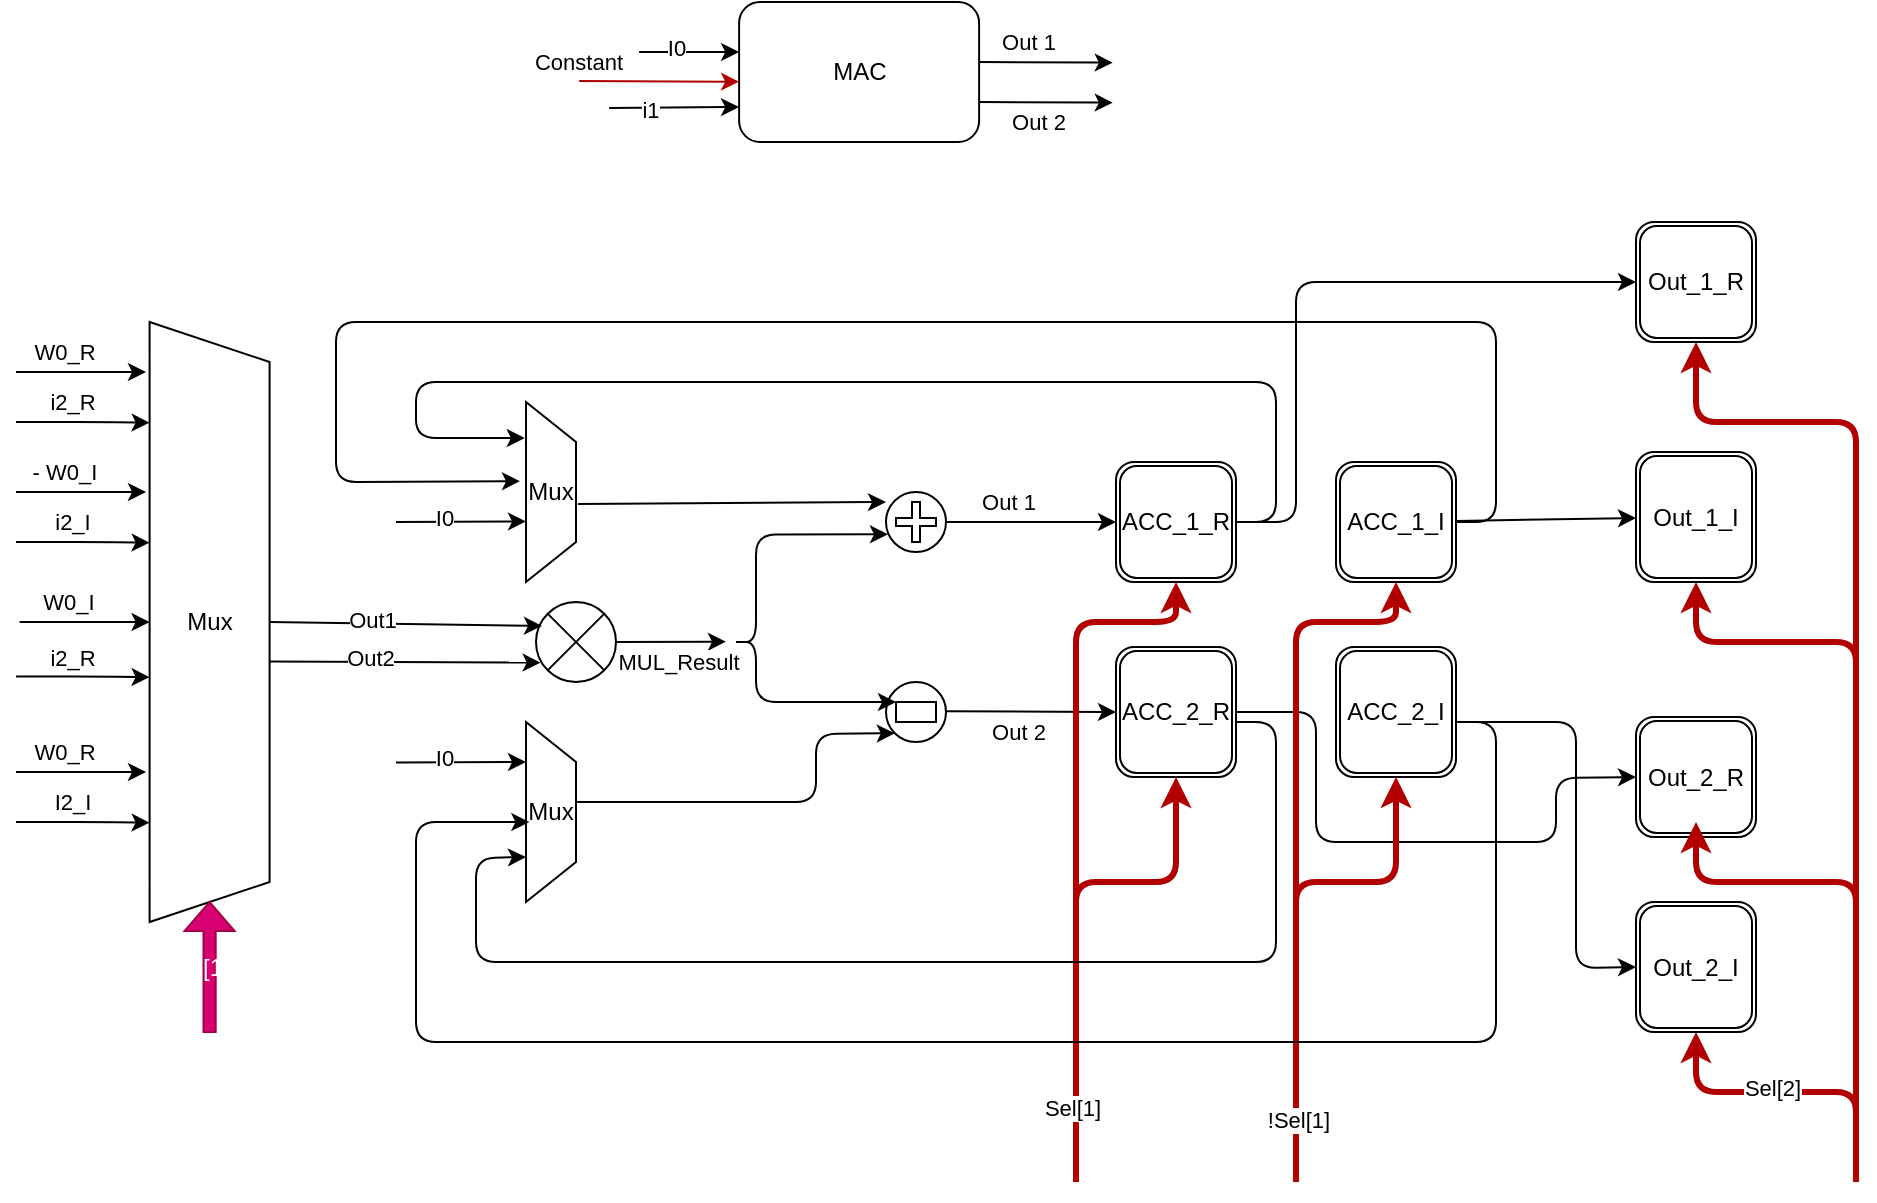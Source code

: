 <mxfile>
    <diagram id="BAAsdl_GCiOIiazgw-eD" name="Mac">
        <mxGraphModel dx="1852" dy="869" grid="1" gridSize="10" guides="1" tooltips="1" connect="1" arrows="1" fold="1" page="1" pageScale="1" pageWidth="850" pageHeight="1100" background="#ffffff" math="0" shadow="0">
            <root>
                <mxCell id="0"/>
                <mxCell id="1" parent="0"/>
                <mxCell id="2" value="MAC" style="rounded=1;whiteSpace=wrap;html=1;" parent="1" vertex="1">
                    <mxGeometry x="161.56" y="360" width="120" height="70" as="geometry"/>
                </mxCell>
                <mxCell id="3" value="" style="endArrow=classic;html=1;" parent="1" edge="1">
                    <mxGeometry width="50" height="50" relative="1" as="geometry">
                        <mxPoint x="111.56" y="385" as="sourcePoint"/>
                        <mxPoint x="161.56" y="385" as="targetPoint"/>
                    </mxGeometry>
                </mxCell>
                <mxCell id="4" value="I0" style="edgeLabel;html=1;align=center;verticalAlign=middle;resizable=0;points=[];" parent="3" vertex="1" connectable="0">
                    <mxGeometry x="-0.261" y="2" relative="1" as="geometry">
                        <mxPoint as="offset"/>
                    </mxGeometry>
                </mxCell>
                <mxCell id="5" value="" style="endArrow=classic;html=1;entryX=0;entryY=0.75;entryDx=0;entryDy=0;" parent="1" target="2" edge="1">
                    <mxGeometry width="50" height="50" relative="1" as="geometry">
                        <mxPoint x="96.56" y="413" as="sourcePoint"/>
                        <mxPoint x="146.56" y="410" as="targetPoint"/>
                    </mxGeometry>
                </mxCell>
                <mxCell id="6" value="i1" style="edgeLabel;html=1;align=center;verticalAlign=middle;resizable=0;points=[];" parent="5" vertex="1" connectable="0">
                    <mxGeometry x="-0.363" y="-1" relative="1" as="geometry">
                        <mxPoint as="offset"/>
                    </mxGeometry>
                </mxCell>
                <mxCell id="7" value="" style="endArrow=classic;html=1;entryX=0.015;entryY=0.672;entryDx=0;entryDy=0;entryPerimeter=0;" parent="1" edge="1">
                    <mxGeometry width="50" height="50" relative="1" as="geometry">
                        <mxPoint x="281.56" y="390" as="sourcePoint"/>
                        <mxPoint x="348.352" y="390.32" as="targetPoint"/>
                    </mxGeometry>
                </mxCell>
                <mxCell id="8" value="Out 1" style="edgeLabel;html=1;align=center;verticalAlign=middle;resizable=0;points=[];" parent="7" vertex="1" connectable="0">
                    <mxGeometry x="-0.265" y="3" relative="1" as="geometry">
                        <mxPoint y="-7" as="offset"/>
                    </mxGeometry>
                </mxCell>
                <mxCell id="9" value="" style="endArrow=classic;html=1;entryX=0.015;entryY=0.672;entryDx=0;entryDy=0;entryPerimeter=0;" parent="1" edge="1">
                    <mxGeometry width="50" height="50" relative="1" as="geometry">
                        <mxPoint x="281.56" y="410" as="sourcePoint"/>
                        <mxPoint x="348.352" y="410.32" as="targetPoint"/>
                    </mxGeometry>
                </mxCell>
                <mxCell id="10" value="Out 2" style="edgeLabel;html=1;align=center;verticalAlign=middle;resizable=0;points=[];" parent="9" vertex="1" connectable="0">
                    <mxGeometry x="-0.265" y="1" relative="1" as="geometry">
                        <mxPoint x="5" y="11" as="offset"/>
                    </mxGeometry>
                </mxCell>
                <mxCell id="11" value="" style="endArrow=classic;html=1;entryX=0.015;entryY=0.672;entryDx=0;entryDy=0;entryPerimeter=0;fillColor=#e51400;strokeColor=#B20000;" parent="1" edge="1">
                    <mxGeometry width="50" height="50" relative="1" as="geometry">
                        <mxPoint x="81.56" y="399.52" as="sourcePoint"/>
                        <mxPoint x="161.56" y="399.84" as="targetPoint"/>
                    </mxGeometry>
                </mxCell>
                <mxCell id="12" value="Constant" style="edgeLabel;html=1;align=center;verticalAlign=middle;resizable=0;points=[];" parent="11" vertex="1" connectable="0">
                    <mxGeometry x="-0.363" y="-1" relative="1" as="geometry">
                        <mxPoint x="-26" y="-11" as="offset"/>
                    </mxGeometry>
                </mxCell>
                <mxCell id="13" value="" style="shape=sumEllipse;perimeter=ellipsePerimeter;whiteSpace=wrap;html=1;backgroundOutline=1;" parent="1" vertex="1">
                    <mxGeometry x="60" y="660" width="40" height="40" as="geometry"/>
                </mxCell>
                <mxCell id="14" value="Mux" style="shape=trapezoid;perimeter=trapezoidPerimeter;whiteSpace=wrap;html=1;fixedSize=1;direction=south;" parent="1" vertex="1">
                    <mxGeometry x="-133.2" y="520" width="60" height="300" as="geometry"/>
                </mxCell>
                <mxCell id="15" value="" style="endArrow=classic;html=1;entryX=0;entryY=0.25;entryDx=0;entryDy=0;" parent="1" edge="1">
                    <mxGeometry width="50" height="50" relative="1" as="geometry">
                        <mxPoint x="-200.0" y="545.0" as="sourcePoint"/>
                        <mxPoint x="-135.0" y="545.0" as="targetPoint"/>
                    </mxGeometry>
                </mxCell>
                <mxCell id="16" value="W0_R" style="edgeLabel;html=1;align=center;verticalAlign=middle;resizable=0;points=[];" parent="15" vertex="1" connectable="0">
                    <mxGeometry x="-0.261" y="2" relative="1" as="geometry">
                        <mxPoint y="-8" as="offset"/>
                    </mxGeometry>
                </mxCell>
                <mxCell id="17" value="" style="endArrow=classic;html=1;entryX=0.015;entryY=0.672;entryDx=0;entryDy=0;entryPerimeter=0;" parent="1" edge="1">
                    <mxGeometry width="50" height="50" relative="1" as="geometry">
                        <mxPoint x="-200.0" y="570.0" as="sourcePoint"/>
                        <mxPoint x="-133.2" y="570.32" as="targetPoint"/>
                        <Array as="points">
                            <mxPoint x="-160" y="570"/>
                        </Array>
                    </mxGeometry>
                </mxCell>
                <mxCell id="18" value="i2_R" style="edgeLabel;html=1;align=center;verticalAlign=middle;resizable=0;points=[];" parent="17" vertex="1" connectable="0">
                    <mxGeometry x="-0.363" y="-1" relative="1" as="geometry">
                        <mxPoint x="6" y="-11" as="offset"/>
                    </mxGeometry>
                </mxCell>
                <mxCell id="19" value="" style="endArrow=classic;html=1;entryX=0;entryY=0.25;entryDx=0;entryDy=0;" parent="1" edge="1">
                    <mxGeometry width="50" height="50" relative="1" as="geometry">
                        <mxPoint x="-199.992" y="605.0" as="sourcePoint"/>
                        <mxPoint x="-134.992" y="605.0" as="targetPoint"/>
                    </mxGeometry>
                </mxCell>
                <mxCell id="20" value="- W0_I" style="edgeLabel;html=1;align=center;verticalAlign=middle;resizable=0;points=[];" parent="19" vertex="1" connectable="0">
                    <mxGeometry x="-0.261" y="2" relative="1" as="geometry">
                        <mxPoint y="-8" as="offset"/>
                    </mxGeometry>
                </mxCell>
                <mxCell id="21" value="" style="endArrow=classic;html=1;entryX=0.015;entryY=0.672;entryDx=0;entryDy=0;entryPerimeter=0;" parent="1" edge="1">
                    <mxGeometry width="50" height="50" relative="1" as="geometry">
                        <mxPoint x="-199.992" y="630" as="sourcePoint"/>
                        <mxPoint x="-133.2" y="630.32" as="targetPoint"/>
                        <Array as="points">
                            <mxPoint x="-160" y="630"/>
                        </Array>
                    </mxGeometry>
                </mxCell>
                <mxCell id="22" value="i2_I" style="edgeLabel;html=1;align=center;verticalAlign=middle;resizable=0;points=[];" parent="21" vertex="1" connectable="0">
                    <mxGeometry x="-0.363" y="-1" relative="1" as="geometry">
                        <mxPoint x="6" y="-11" as="offset"/>
                    </mxGeometry>
                </mxCell>
                <mxCell id="23" value="" style="endArrow=classic;html=1;entryX=0.015;entryY=0.672;entryDx=0;entryDy=0;entryPerimeter=0;" parent="1" edge="1">
                    <mxGeometry width="50" height="50" relative="1" as="geometry">
                        <mxPoint x="-199.992" y="697.29" as="sourcePoint"/>
                        <mxPoint x="-133.2" y="697.61" as="targetPoint"/>
                        <Array as="points">
                            <mxPoint x="-160" y="697.29"/>
                        </Array>
                    </mxGeometry>
                </mxCell>
                <mxCell id="24" value="i2_R" style="edgeLabel;html=1;align=center;verticalAlign=middle;resizable=0;points=[];" parent="23" vertex="1" connectable="0">
                    <mxGeometry x="-0.363" y="-1" relative="1" as="geometry">
                        <mxPoint x="6" y="-11" as="offset"/>
                    </mxGeometry>
                </mxCell>
                <mxCell id="25" value="" style="endArrow=classic;html=1;entryX=0;entryY=0.25;entryDx=0;entryDy=0;" parent="1" edge="1">
                    <mxGeometry width="50" height="50" relative="1" as="geometry">
                        <mxPoint x="-199.992" y="745" as="sourcePoint"/>
                        <mxPoint x="-134.992" y="745" as="targetPoint"/>
                    </mxGeometry>
                </mxCell>
                <mxCell id="26" value="W0_R" style="edgeLabel;html=1;align=center;verticalAlign=middle;resizable=0;points=[];" parent="25" vertex="1" connectable="0">
                    <mxGeometry x="-0.261" y="2" relative="1" as="geometry">
                        <mxPoint y="-8" as="offset"/>
                    </mxGeometry>
                </mxCell>
                <mxCell id="27" value="" style="endArrow=classic;html=1;entryX=0.015;entryY=0.672;entryDx=0;entryDy=0;entryPerimeter=0;" parent="1" edge="1">
                    <mxGeometry width="50" height="50" relative="1" as="geometry">
                        <mxPoint x="-199.992" y="770.0" as="sourcePoint"/>
                        <mxPoint x="-133.2" y="770.32" as="targetPoint"/>
                        <Array as="points">
                            <mxPoint x="-160" y="770"/>
                        </Array>
                    </mxGeometry>
                </mxCell>
                <mxCell id="28" value="I2_I" style="edgeLabel;html=1;align=center;verticalAlign=middle;resizable=0;points=[];" parent="27" vertex="1" connectable="0">
                    <mxGeometry x="-0.363" y="-1" relative="1" as="geometry">
                        <mxPoint x="6" y="-11" as="offset"/>
                    </mxGeometry>
                </mxCell>
                <mxCell id="29" value="Sel[1:0]" style="shape=singleArrow;direction=north;whiteSpace=wrap;html=1;fillColor=#d80073;fontColor=#ffffff;strokeColor=#A50040;arrowWidth=0.243;arrowSize=0.223;" parent="1" vertex="1">
                    <mxGeometry x="-115.7" y="810" width="25" height="65" as="geometry"/>
                </mxCell>
                <mxCell id="30" value="" style="endArrow=classic;html=1;entryX=0;entryY=0.25;entryDx=0;entryDy=0;" parent="1" edge="1">
                    <mxGeometry width="50" height="50" relative="1" as="geometry">
                        <mxPoint x="-198.202" y="670.0" as="sourcePoint"/>
                        <mxPoint x="-133.202" y="670.0" as="targetPoint"/>
                    </mxGeometry>
                </mxCell>
                <mxCell id="31" value="W0_I" style="edgeLabel;html=1;align=center;verticalAlign=middle;resizable=0;points=[];" parent="30" vertex="1" connectable="0">
                    <mxGeometry x="-0.261" y="2" relative="1" as="geometry">
                        <mxPoint y="-8" as="offset"/>
                    </mxGeometry>
                </mxCell>
                <mxCell id="32" value="" style="endArrow=classic;html=1;entryX=0.075;entryY=0.3;entryDx=0;entryDy=0;entryPerimeter=0;" parent="1" target="13" edge="1">
                    <mxGeometry width="50" height="50" relative="1" as="geometry">
                        <mxPoint x="-73.2" y="670" as="sourcePoint"/>
                        <mxPoint x="-23.2" y="670" as="targetPoint"/>
                    </mxGeometry>
                </mxCell>
                <mxCell id="33" value="Out1" style="edgeLabel;html=1;align=center;verticalAlign=middle;resizable=0;points=[];" parent="32" vertex="1" connectable="0">
                    <mxGeometry x="-0.261" y="2" relative="1" as="geometry">
                        <mxPoint as="offset"/>
                    </mxGeometry>
                </mxCell>
                <mxCell id="34" value="" style="endArrow=classic;html=1;entryX=0.058;entryY=0.758;entryDx=0;entryDy=0;entryPerimeter=0;" parent="1" target="13" edge="1">
                    <mxGeometry width="50" height="50" relative="1" as="geometry">
                        <mxPoint x="-73.2" y="689.71" as="sourcePoint"/>
                        <mxPoint x="-23.2" y="689.71" as="targetPoint"/>
                    </mxGeometry>
                </mxCell>
                <mxCell id="35" value="Out2" style="edgeLabel;html=1;align=center;verticalAlign=middle;resizable=0;points=[];" parent="34" vertex="1" connectable="0">
                    <mxGeometry x="-0.261" y="2" relative="1" as="geometry">
                        <mxPoint as="offset"/>
                    </mxGeometry>
                </mxCell>
                <mxCell id="36" value="" style="endArrow=classic;html=1;exitX=1;exitY=0.5;exitDx=0;exitDy=0;" parent="1" source="13" edge="1">
                    <mxGeometry width="50" height="50" relative="1" as="geometry">
                        <mxPoint x="105.0" y="679.83" as="sourcePoint"/>
                        <mxPoint x="155.0" y="679.83" as="targetPoint"/>
                    </mxGeometry>
                </mxCell>
                <mxCell id="37" value="MUL_Result" style="edgeLabel;html=1;align=center;verticalAlign=middle;resizable=0;points=[];" parent="36" vertex="1" connectable="0">
                    <mxGeometry x="-0.261" y="2" relative="1" as="geometry">
                        <mxPoint x="10" y="12" as="offset"/>
                    </mxGeometry>
                </mxCell>
                <mxCell id="38" value="" style="shape=cross;whiteSpace=wrap;html=1;" parent="1" vertex="1">
                    <mxGeometry x="240" y="610" width="20" height="20" as="geometry"/>
                </mxCell>
                <mxCell id="39" value="" style="ellipse;whiteSpace=wrap;html=1;aspect=fixed;fillColor=none;" parent="1" vertex="1">
                    <mxGeometry x="235" y="605" width="30" height="30" as="geometry"/>
                </mxCell>
                <mxCell id="40" value="" style="ellipse;whiteSpace=wrap;html=1;aspect=fixed;fillColor=none;" parent="1" vertex="1">
                    <mxGeometry x="235" y="700" width="30" height="30" as="geometry"/>
                </mxCell>
                <mxCell id="41" value="" style="endArrow=classic;html=1;entryX=0;entryY=0.25;entryDx=0;entryDy=0;exitX=0.567;exitY=-0.04;exitDx=0;exitDy=0;exitPerimeter=0;" parent="1" source="57" edge="1">
                    <mxGeometry width="50" height="50" relative="1" as="geometry">
                        <mxPoint x="170" y="610" as="sourcePoint"/>
                        <mxPoint x="235" y="610" as="targetPoint"/>
                    </mxGeometry>
                </mxCell>
                <mxCell id="42" value="" style="edgeStyle=segmentEdgeStyle;endArrow=classic;html=1;entryX=0.032;entryY=0.706;entryDx=0;entryDy=0;entryPerimeter=0;" parent="1" target="39" edge="1">
                    <mxGeometry width="50" height="50" relative="1" as="geometry">
                        <mxPoint x="160" y="680" as="sourcePoint"/>
                        <mxPoint x="229" y="641" as="targetPoint"/>
                        <Array as="points">
                            <mxPoint x="170" y="680"/>
                            <mxPoint x="170" y="626"/>
                        </Array>
                    </mxGeometry>
                </mxCell>
                <mxCell id="43" value="" style="edgeStyle=segmentEdgeStyle;endArrow=classic;html=1;entryX=0;entryY=0;entryDx=0;entryDy=0;" parent="1" target="44" edge="1">
                    <mxGeometry width="50" height="50" relative="1" as="geometry">
                        <mxPoint x="160" y="680" as="sourcePoint"/>
                        <mxPoint x="230" y="710" as="targetPoint"/>
                        <Array as="points">
                            <mxPoint x="170" y="680"/>
                            <mxPoint x="170" y="710"/>
                        </Array>
                    </mxGeometry>
                </mxCell>
                <mxCell id="44" value="" style="rounded=0;whiteSpace=wrap;html=1;" parent="1" vertex="1">
                    <mxGeometry x="240" y="710" width="20" height="10" as="geometry"/>
                </mxCell>
                <mxCell id="45" value="" style="endArrow=classic;html=1;entryX=0;entryY=0.5;entryDx=0;entryDy=0;exitX=1;exitY=0.5;exitDx=0;exitDy=0;" parent="1" source="39" target="54" edge="1">
                    <mxGeometry width="50" height="50" relative="1" as="geometry">
                        <mxPoint x="260" y="644.66" as="sourcePoint"/>
                        <mxPoint x="326.792" y="644.98" as="targetPoint"/>
                    </mxGeometry>
                </mxCell>
                <mxCell id="46" value="Out 1" style="edgeLabel;html=1;align=center;verticalAlign=middle;resizable=0;points=[];" parent="45" vertex="1" connectable="0">
                    <mxGeometry x="-0.265" y="3" relative="1" as="geometry">
                        <mxPoint y="-7" as="offset"/>
                    </mxGeometry>
                </mxCell>
                <mxCell id="47" value="" style="endArrow=classic;html=1;entryX=0;entryY=0.5;entryDx=0;entryDy=0;" parent="1" target="50" edge="1">
                    <mxGeometry width="50" height="50" relative="1" as="geometry">
                        <mxPoint x="265" y="714.66" as="sourcePoint"/>
                        <mxPoint x="331.792" y="714.98" as="targetPoint"/>
                    </mxGeometry>
                </mxCell>
                <mxCell id="48" value="Out 2" style="edgeLabel;html=1;align=center;verticalAlign=middle;resizable=0;points=[];" parent="47" vertex="1" connectable="0">
                    <mxGeometry x="-0.265" y="1" relative="1" as="geometry">
                        <mxPoint x="5" y="11" as="offset"/>
                    </mxGeometry>
                </mxCell>
                <mxCell id="49" style="edgeStyle=none;html=1;entryX=0;entryY=0.5;entryDx=0;entryDy=0;exitX=1;exitY=0.5;exitDx=0;exitDy=0;" parent="1" source="50" target="75" edge="1">
                    <mxGeometry relative="1" as="geometry">
                        <Array as="points">
                            <mxPoint x="450" y="715"/>
                            <mxPoint x="450" y="780"/>
                            <mxPoint x="570" y="780"/>
                            <mxPoint x="570" y="748"/>
                        </Array>
                    </mxGeometry>
                </mxCell>
                <mxCell id="50" value="ACC_2_R" style="shape=ext;double=1;rounded=1;whiteSpace=wrap;html=1;" parent="1" vertex="1">
                    <mxGeometry x="350" y="682.5" width="60" height="65" as="geometry"/>
                </mxCell>
                <mxCell id="51" value="" style="edgeStyle=elbowEdgeStyle;elbow=vertical;endArrow=classic;html=1;fillColor=#e51400;strokeColor=#B20000;strokeWidth=3;entryX=0.5;entryY=1;entryDx=0;entryDy=0;" parent="1" target="50" edge="1">
                    <mxGeometry width="50" height="50" relative="1" as="geometry">
                        <mxPoint x="330" y="840" as="sourcePoint"/>
                        <mxPoint x="380" y="760" as="targetPoint"/>
                        <Array as="points">
                            <mxPoint x="380" y="800"/>
                        </Array>
                    </mxGeometry>
                </mxCell>
                <mxCell id="52" style="edgeStyle=none;html=1;strokeWidth=1;entryX=0.2;entryY=1.024;entryDx=0;entryDy=0;entryPerimeter=0;" parent="1" source="54" target="57" edge="1">
                    <mxGeometry relative="1" as="geometry">
                        <mxPoint x="10" y="600" as="targetPoint"/>
                        <Array as="points">
                            <mxPoint x="430" y="620"/>
                            <mxPoint x="430" y="550"/>
                            <mxPoint y="550"/>
                            <mxPoint y="578"/>
                        </Array>
                    </mxGeometry>
                </mxCell>
                <mxCell id="53" style="edgeStyle=none;html=1;entryX=0;entryY=0.5;entryDx=0;entryDy=0;exitX=1;exitY=0.5;exitDx=0;exitDy=0;" parent="1" source="54" target="77" edge="1">
                    <mxGeometry relative="1" as="geometry">
                        <Array as="points">
                            <mxPoint x="440" y="620"/>
                            <mxPoint x="440" y="500"/>
                        </Array>
                    </mxGeometry>
                </mxCell>
                <mxCell id="54" value="ACC_1_R" style="shape=ext;double=1;rounded=1;whiteSpace=wrap;html=1;" parent="1" vertex="1">
                    <mxGeometry x="350" y="590" width="60" height="60" as="geometry"/>
                </mxCell>
                <mxCell id="55" value="" style="edgeStyle=elbowEdgeStyle;elbow=vertical;endArrow=classic;html=1;fillColor=#e51400;strokeColor=#B20000;strokeWidth=3;entryX=0.5;entryY=1;entryDx=0;entryDy=0;" parent="1" target="54" edge="1">
                    <mxGeometry width="50" height="50" relative="1" as="geometry">
                        <mxPoint x="330" y="950" as="sourcePoint"/>
                        <mxPoint x="380" y="660" as="targetPoint"/>
                        <Array as="points">
                            <mxPoint x="350" y="670"/>
                            <mxPoint x="350" y="680"/>
                        </Array>
                    </mxGeometry>
                </mxCell>
                <mxCell id="56" value="Sel[1]" style="edgeLabel;html=1;align=center;verticalAlign=middle;resizable=0;points=[];" parent="55" vertex="1" connectable="0">
                    <mxGeometry x="-0.787" y="2" relative="1" as="geometry">
                        <mxPoint as="offset"/>
                    </mxGeometry>
                </mxCell>
                <mxCell id="57" value="Mux" style="shape=trapezoid;perimeter=trapezoidPerimeter;whiteSpace=wrap;html=1;fixedSize=1;direction=south;" parent="1" vertex="1">
                    <mxGeometry x="55" y="560" width="25" height="90" as="geometry"/>
                </mxCell>
                <mxCell id="58" value="" style="endArrow=classic;html=1;" parent="1" edge="1">
                    <mxGeometry width="50" height="50" relative="1" as="geometry">
                        <mxPoint x="-10" y="620" as="sourcePoint"/>
                        <mxPoint x="55.0" y="619.71" as="targetPoint"/>
                    </mxGeometry>
                </mxCell>
                <mxCell id="59" value="I0" style="edgeLabel;html=1;align=center;verticalAlign=middle;resizable=0;points=[];" parent="58" vertex="1" connectable="0">
                    <mxGeometry x="-0.261" y="2" relative="1" as="geometry">
                        <mxPoint as="offset"/>
                    </mxGeometry>
                </mxCell>
                <mxCell id="60" style="edgeStyle=none;html=1;entryX=0;entryY=0.5;entryDx=0;entryDy=0;" parent="1" target="74" edge="1">
                    <mxGeometry relative="1" as="geometry">
                        <mxPoint x="520" y="720" as="sourcePoint"/>
                        <Array as="points">
                            <mxPoint x="580" y="720"/>
                            <mxPoint x="580" y="843"/>
                        </Array>
                    </mxGeometry>
                </mxCell>
                <mxCell id="61" value="ACC_2_I" style="shape=ext;double=1;rounded=1;whiteSpace=wrap;html=1;" parent="1" vertex="1">
                    <mxGeometry x="460" y="682.5" width="60" height="65" as="geometry"/>
                </mxCell>
                <mxCell id="62" value="" style="edgeStyle=elbowEdgeStyle;elbow=vertical;endArrow=classic;html=1;fillColor=#e51400;strokeColor=#B20000;strokeWidth=3;entryX=0.5;entryY=1;entryDx=0;entryDy=0;" parent="1" target="61" edge="1">
                    <mxGeometry width="50" height="50" relative="1" as="geometry">
                        <mxPoint x="440" y="840" as="sourcePoint"/>
                        <mxPoint x="490" y="760" as="targetPoint"/>
                        <Array as="points">
                            <mxPoint x="490" y="800"/>
                        </Array>
                    </mxGeometry>
                </mxCell>
                <mxCell id="63" style="edgeStyle=none;html=1;" parent="1" source="64" target="76" edge="1">
                    <mxGeometry relative="1" as="geometry"/>
                </mxCell>
                <mxCell id="64" value="ACC_1_I" style="shape=ext;double=1;rounded=1;whiteSpace=wrap;html=1;" parent="1" vertex="1">
                    <mxGeometry x="460" y="590" width="60" height="60" as="geometry"/>
                </mxCell>
                <mxCell id="65" value="" style="edgeStyle=elbowEdgeStyle;elbow=vertical;endArrow=classic;html=1;fillColor=#e51400;strokeColor=#B20000;strokeWidth=3;entryX=0.5;entryY=1;entryDx=0;entryDy=0;" parent="1" target="64" edge="1">
                    <mxGeometry width="50" height="50" relative="1" as="geometry">
                        <mxPoint x="440" y="950" as="sourcePoint"/>
                        <mxPoint x="490" y="660" as="targetPoint"/>
                        <Array as="points">
                            <mxPoint x="460" y="670"/>
                            <mxPoint x="460" y="680"/>
                        </Array>
                    </mxGeometry>
                </mxCell>
                <mxCell id="66" value="!Sel[1]" style="edgeLabel;html=1;align=center;verticalAlign=middle;resizable=0;points=[];" parent="65" vertex="1" connectable="0">
                    <mxGeometry x="-0.824" y="-1" relative="1" as="geometry">
                        <mxPoint as="offset"/>
                    </mxGeometry>
                </mxCell>
                <mxCell id="67" style="edgeStyle=none;html=1;entryX=0;entryY=1;entryDx=0;entryDy=0;strokeWidth=1;exitX=0.444;exitY=0;exitDx=0;exitDy=0;exitPerimeter=0;" parent="1" source="68" target="40" edge="1">
                    <mxGeometry relative="1" as="geometry">
                        <Array as="points">
                            <mxPoint x="200" y="760"/>
                            <mxPoint x="200" y="726"/>
                        </Array>
                    </mxGeometry>
                </mxCell>
                <mxCell id="68" value="Mux" style="shape=trapezoid;perimeter=trapezoidPerimeter;whiteSpace=wrap;html=1;fixedSize=1;direction=south;" parent="1" vertex="1">
                    <mxGeometry x="55" y="720" width="25" height="90" as="geometry"/>
                </mxCell>
                <mxCell id="69" value="" style="endArrow=classic;html=1;" parent="1" edge="1">
                    <mxGeometry width="50" height="50" relative="1" as="geometry">
                        <mxPoint x="-10" y="740.29" as="sourcePoint"/>
                        <mxPoint x="55.0" y="740" as="targetPoint"/>
                    </mxGeometry>
                </mxCell>
                <mxCell id="70" value="I0" style="edgeLabel;html=1;align=center;verticalAlign=middle;resizable=0;points=[];" parent="69" vertex="1" connectable="0">
                    <mxGeometry x="-0.261" y="2" relative="1" as="geometry">
                        <mxPoint as="offset"/>
                    </mxGeometry>
                </mxCell>
                <mxCell id="71" style="edgeStyle=none;html=1;strokeWidth=1;entryX=0.44;entryY=1.12;entryDx=0;entryDy=0;entryPerimeter=0;" parent="1" target="57" edge="1">
                    <mxGeometry relative="1" as="geometry">
                        <mxPoint x="164.4" y="578" as="targetPoint"/>
                        <mxPoint x="520" y="620" as="sourcePoint"/>
                        <Array as="points">
                            <mxPoint x="540" y="620"/>
                            <mxPoint x="540" y="520"/>
                            <mxPoint x="-40" y="520"/>
                            <mxPoint x="-40" y="600"/>
                        </Array>
                    </mxGeometry>
                </mxCell>
                <mxCell id="72" style="edgeStyle=none;html=1;strokeWidth=1;entryX=0.75;entryY=1;entryDx=0;entryDy=0;" parent="1" target="68" edge="1">
                    <mxGeometry relative="1" as="geometry">
                        <mxPoint x="50" y="760" as="targetPoint"/>
                        <mxPoint x="410" y="720" as="sourcePoint"/>
                        <Array as="points">
                            <mxPoint x="430" y="720"/>
                            <mxPoint x="430" y="840"/>
                            <mxPoint x="30" y="840"/>
                            <mxPoint x="30" y="788"/>
                        </Array>
                    </mxGeometry>
                </mxCell>
                <mxCell id="73" style="edgeStyle=none;html=1;strokeWidth=1;entryX=0.556;entryY=0.933;entryDx=0;entryDy=0;entryPerimeter=0;" parent="1" target="68" edge="1">
                    <mxGeometry relative="1" as="geometry">
                        <mxPoint x="50" y="770" as="targetPoint"/>
                        <mxPoint x="520" y="720" as="sourcePoint"/>
                        <Array as="points">
                            <mxPoint x="540" y="720"/>
                            <mxPoint x="540" y="880"/>
                            <mxPoint y="880"/>
                            <mxPoint y="770"/>
                        </Array>
                    </mxGeometry>
                </mxCell>
                <mxCell id="74" value="Out_2_I" style="shape=ext;double=1;rounded=1;whiteSpace=wrap;html=1;" parent="1" vertex="1">
                    <mxGeometry x="610" y="810" width="60" height="65" as="geometry"/>
                </mxCell>
                <mxCell id="75" value="Out_2_R" style="shape=ext;double=1;rounded=1;whiteSpace=wrap;html=1;" parent="1" vertex="1">
                    <mxGeometry x="610" y="717.5" width="60" height="60" as="geometry"/>
                </mxCell>
                <mxCell id="76" value="Out_1_I" style="shape=ext;double=1;rounded=1;whiteSpace=wrap;html=1;" parent="1" vertex="1">
                    <mxGeometry x="610" y="585" width="60" height="65" as="geometry"/>
                </mxCell>
                <mxCell id="77" value="Out_1_R" style="shape=ext;double=1;rounded=1;whiteSpace=wrap;html=1;" parent="1" vertex="1">
                    <mxGeometry x="610" y="470" width="60" height="60" as="geometry"/>
                </mxCell>
                <mxCell id="78" value="" style="edgeStyle=elbowEdgeStyle;elbow=vertical;endArrow=classic;html=1;fillColor=#e51400;strokeColor=#B20000;strokeWidth=3;entryX=0.5;entryY=1;entryDx=0;entryDy=0;" parent="1" target="77" edge="1">
                    <mxGeometry width="50" height="50" relative="1" as="geometry">
                        <mxPoint x="720" y="890" as="sourcePoint"/>
                        <mxPoint x="820" y="597.5" as="targetPoint"/>
                        <Array as="points">
                            <mxPoint x="690" y="570"/>
                            <mxPoint x="760" y="570"/>
                            <mxPoint x="690" y="570"/>
                            <mxPoint x="790" y="627.5"/>
                        </Array>
                    </mxGeometry>
                </mxCell>
                <mxCell id="79" value="" style="edgeStyle=elbowEdgeStyle;elbow=vertical;endArrow=classic;html=1;fillColor=#e51400;strokeColor=#B20000;strokeWidth=3;entryX=0.5;entryY=1;entryDx=0;entryDy=0;" parent="1" edge="1">
                    <mxGeometry width="50" height="50" relative="1" as="geometry">
                        <mxPoint x="720" y="950" as="sourcePoint"/>
                        <mxPoint x="640" y="650" as="targetPoint"/>
                        <Array as="points">
                            <mxPoint x="680" y="680"/>
                            <mxPoint x="610" y="680"/>
                        </Array>
                    </mxGeometry>
                </mxCell>
                <mxCell id="80" value="" style="edgeStyle=elbowEdgeStyle;elbow=vertical;endArrow=classic;html=1;fillColor=#e51400;strokeColor=#B20000;strokeWidth=3;entryX=0.5;entryY=1;entryDx=0;entryDy=0;" parent="1" edge="1">
                    <mxGeometry width="50" height="50" relative="1" as="geometry">
                        <mxPoint x="720" y="950" as="sourcePoint"/>
                        <mxPoint x="640" y="770.0" as="targetPoint"/>
                        <Array as="points">
                            <mxPoint x="680" y="800"/>
                            <mxPoint x="610" y="800"/>
                        </Array>
                    </mxGeometry>
                </mxCell>
                <mxCell id="81" value="" style="edgeStyle=elbowEdgeStyle;elbow=vertical;endArrow=classic;html=1;fillColor=#e51400;strokeColor=#B20000;strokeWidth=3;entryX=0.5;entryY=1;entryDx=0;entryDy=0;" parent="1" edge="1">
                    <mxGeometry width="50" height="50" relative="1" as="geometry">
                        <mxPoint x="720" y="950" as="sourcePoint"/>
                        <mxPoint x="640" y="875" as="targetPoint"/>
                        <Array as="points">
                            <mxPoint x="680" y="905"/>
                            <mxPoint x="610" y="905"/>
                        </Array>
                    </mxGeometry>
                </mxCell>
                <mxCell id="82" value="Sel[2]" style="edgeLabel;html=1;align=center;verticalAlign=middle;resizable=0;points=[];" parent="81" vertex="1" connectable="0">
                    <mxGeometry x="0.125" y="-2" relative="1" as="geometry">
                        <mxPoint as="offset"/>
                    </mxGeometry>
                </mxCell>
            </root>
        </mxGraphModel>
    </diagram>
    <diagram id="ptmZm7aKIZPT53kMSMQC" name="Stage">
        <mxGraphModel dx="787" dy="683" grid="1" gridSize="10" guides="1" tooltips="1" connect="1" arrows="1" fold="1" page="1" pageScale="1" pageWidth="850" pageHeight="1100" math="0" shadow="0">
            <root>
                <mxCell id="5QfAQHvZaw_K1XTAmvA8-0"/>
                <mxCell id="5QfAQHvZaw_K1XTAmvA8-1" parent="5QfAQHvZaw_K1XTAmvA8-0"/>
                <mxCell id="5QfAQHvZaw_K1XTAmvA8-2" value="MAC1" style="rounded=1;whiteSpace=wrap;html=1;" vertex="1" parent="5QfAQHvZaw_K1XTAmvA8-1">
                    <mxGeometry x="150" y="360" width="120" height="60" as="geometry"/>
                </mxCell>
                <mxCell id="5QfAQHvZaw_K1XTAmvA8-3" value="MAC2" style="rounded=1;whiteSpace=wrap;html=1;" vertex="1" parent="5QfAQHvZaw_K1XTAmvA8-1">
                    <mxGeometry x="150" y="460" width="120" height="60" as="geometry"/>
                </mxCell>
                <mxCell id="5QfAQHvZaw_K1XTAmvA8-4" value="MAC3" style="rounded=1;whiteSpace=wrap;html=1;" vertex="1" parent="5QfAQHvZaw_K1XTAmvA8-1">
                    <mxGeometry x="150" y="560" width="120" height="60" as="geometry"/>
                </mxCell>
                <mxCell id="5QfAQHvZaw_K1XTAmvA8-5" value="MAC4" style="rounded=1;whiteSpace=wrap;html=1;" vertex="1" parent="5QfAQHvZaw_K1XTAmvA8-1">
                    <mxGeometry x="150" y="660" width="120" height="60" as="geometry"/>
                </mxCell>
                <mxCell id="5QfAQHvZaw_K1XTAmvA8-6" value="MAC5" style="rounded=1;whiteSpace=wrap;html=1;" vertex="1" parent="5QfAQHvZaw_K1XTAmvA8-1">
                    <mxGeometry x="150" y="760" width="120" height="60" as="geometry"/>
                </mxCell>
                <mxCell id="5QfAQHvZaw_K1XTAmvA8-7" value="MAC6" style="rounded=1;whiteSpace=wrap;html=1;" vertex="1" parent="5QfAQHvZaw_K1XTAmvA8-1">
                    <mxGeometry x="150" y="860" width="120" height="60" as="geometry"/>
                </mxCell>
                <mxCell id="5QfAQHvZaw_K1XTAmvA8-8" value="MAC7" style="rounded=1;whiteSpace=wrap;html=1;" vertex="1" parent="5QfAQHvZaw_K1XTAmvA8-1">
                    <mxGeometry x="150" y="960" width="120" height="60" as="geometry"/>
                </mxCell>
                <mxCell id="5QfAQHvZaw_K1XTAmvA8-9" value="MAC8" style="rounded=1;whiteSpace=wrap;html=1;" vertex="1" parent="5QfAQHvZaw_K1XTAmvA8-1">
                    <mxGeometry x="150" y="1060" width="120" height="60" as="geometry"/>
                </mxCell>
                <mxCell id="5QfAQHvZaw_K1XTAmvA8-10" value="MAC9" style="rounded=1;whiteSpace=wrap;html=1;" vertex="1" parent="5QfAQHvZaw_K1XTAmvA8-1">
                    <mxGeometry x="150" y="1160" width="120" height="60" as="geometry"/>
                </mxCell>
                <mxCell id="5QfAQHvZaw_K1XTAmvA8-11" value="" style="edgeStyle=none;html=1;" edge="1" parent="5QfAQHvZaw_K1XTAmvA8-1" source="5QfAQHvZaw_K1XTAmvA8-12">
                    <mxGeometry relative="1" as="geometry">
                        <mxPoint x="210" y="1400" as="targetPoint"/>
                    </mxGeometry>
                </mxCell>
                <mxCell id="5QfAQHvZaw_K1XTAmvA8-12" value="MAC10" style="rounded=1;whiteSpace=wrap;html=1;" vertex="1" parent="5QfAQHvZaw_K1XTAmvA8-1">
                    <mxGeometry x="150" y="1260" width="120" height="60" as="geometry"/>
                </mxCell>
                <mxCell id="5QfAQHvZaw_K1XTAmvA8-13" value="MAC11" style="rounded=1;whiteSpace=wrap;html=1;" vertex="1" parent="5QfAQHvZaw_K1XTAmvA8-1">
                    <mxGeometry x="150" y="1360" width="120" height="60" as="geometry"/>
                </mxCell>
                <mxCell id="5QfAQHvZaw_K1XTAmvA8-14" value="MAC12" style="rounded=1;whiteSpace=wrap;html=1;" vertex="1" parent="5QfAQHvZaw_K1XTAmvA8-1">
                    <mxGeometry x="150" y="1460" width="120" height="60" as="geometry"/>
                </mxCell>
                <mxCell id="5QfAQHvZaw_K1XTAmvA8-15" value="MAC13" style="rounded=1;whiteSpace=wrap;html=1;" vertex="1" parent="5QfAQHvZaw_K1XTAmvA8-1">
                    <mxGeometry x="150" y="1560" width="120" height="60" as="geometry"/>
                </mxCell>
                <mxCell id="5QfAQHvZaw_K1XTAmvA8-16" value="MAC14" style="rounded=1;whiteSpace=wrap;html=1;" vertex="1" parent="5QfAQHvZaw_K1XTAmvA8-1">
                    <mxGeometry x="150" y="1660" width="120" height="60" as="geometry"/>
                </mxCell>
                <mxCell id="5QfAQHvZaw_K1XTAmvA8-17" value="MAC15" style="rounded=1;whiteSpace=wrap;html=1;" vertex="1" parent="5QfAQHvZaw_K1XTAmvA8-1">
                    <mxGeometry x="150" y="1760" width="120" height="60" as="geometry"/>
                </mxCell>
                <mxCell id="5QfAQHvZaw_K1XTAmvA8-18" value="MAC16" style="rounded=1;whiteSpace=wrap;html=1;" vertex="1" parent="5QfAQHvZaw_K1XTAmvA8-1">
                    <mxGeometry x="150" y="1860" width="120" height="60" as="geometry"/>
                </mxCell>
            </root>
        </mxGraphModel>
    </diagram>
    <diagram id="CRUWWIFfwHI8vBYmJKUv" name="System">
        <mxGraphModel dx="315" dy="273" grid="1" gridSize="10" guides="1" tooltips="1" connect="1" arrows="1" fold="1" page="1" pageScale="1" pageWidth="850" pageHeight="1100" math="0" shadow="0">
            <root>
                <mxCell id="bychbIbanGnkvw9bZJ4n-0"/>
                <mxCell id="bychbIbanGnkvw9bZJ4n-1" parent="bychbIbanGnkvw9bZJ4n-0"/>
                <mxCell id="bychbIbanGnkvw9bZJ4n-9" style="edgeStyle=none;html=1;entryX=0;entryY=0.5;entryDx=0;entryDy=0;shape=flexArrow;" edge="1" parent="bychbIbanGnkvw9bZJ4n-1" source="bychbIbanGnkvw9bZJ4n-2" target="bychbIbanGnkvw9bZJ4n-3">
                    <mxGeometry relative="1" as="geometry"/>
                </mxCell>
                <mxCell id="bychbIbanGnkvw9bZJ4n-2" value="Stage1" style="rounded=1;whiteSpace=wrap;html=1;" vertex="1" parent="bychbIbanGnkvw9bZJ4n-1">
                    <mxGeometry x="120" y="190" width="70" height="130" as="geometry"/>
                </mxCell>
                <mxCell id="bychbIbanGnkvw9bZJ4n-10" style="edgeStyle=none;shape=flexArrow;html=1;" edge="1" parent="bychbIbanGnkvw9bZJ4n-1" source="bychbIbanGnkvw9bZJ4n-3" target="bychbIbanGnkvw9bZJ4n-4">
                    <mxGeometry relative="1" as="geometry"/>
                </mxCell>
                <mxCell id="bychbIbanGnkvw9bZJ4n-3" value="Stage 2" style="rounded=1;whiteSpace=wrap;html=1;" vertex="1" parent="bychbIbanGnkvw9bZJ4n-1">
                    <mxGeometry x="230" y="190" width="70" height="130" as="geometry"/>
                </mxCell>
                <mxCell id="bychbIbanGnkvw9bZJ4n-11" style="edgeStyle=none;shape=flexArrow;html=1;" edge="1" parent="bychbIbanGnkvw9bZJ4n-1" source="bychbIbanGnkvw9bZJ4n-4" target="bychbIbanGnkvw9bZJ4n-5">
                    <mxGeometry relative="1" as="geometry"/>
                </mxCell>
                <mxCell id="bychbIbanGnkvw9bZJ4n-4" value="Stage 3" style="rounded=1;whiteSpace=wrap;html=1;" vertex="1" parent="bychbIbanGnkvw9bZJ4n-1">
                    <mxGeometry x="340" y="190" width="70" height="130" as="geometry"/>
                </mxCell>
                <mxCell id="bychbIbanGnkvw9bZJ4n-12" style="edgeStyle=none;shape=flexArrow;html=1;" edge="1" parent="bychbIbanGnkvw9bZJ4n-1" source="bychbIbanGnkvw9bZJ4n-5" target="bychbIbanGnkvw9bZJ4n-6">
                    <mxGeometry relative="1" as="geometry"/>
                </mxCell>
                <mxCell id="bychbIbanGnkvw9bZJ4n-5" value="Stage 4" style="rounded=1;whiteSpace=wrap;html=1;" vertex="1" parent="bychbIbanGnkvw9bZJ4n-1">
                    <mxGeometry x="440" y="190" width="70" height="130" as="geometry"/>
                </mxCell>
                <mxCell id="bychbIbanGnkvw9bZJ4n-6" value="Stage 5" style="rounded=1;whiteSpace=wrap;html=1;" vertex="1" parent="bychbIbanGnkvw9bZJ4n-1">
                    <mxGeometry x="550" y="190" width="70" height="130" as="geometry"/>
                </mxCell>
                <mxCell id="bychbIbanGnkvw9bZJ4n-13" value="" style="shape=flexArrow;endArrow=classic;html=1;" edge="1" parent="bychbIbanGnkvw9bZJ4n-1" target="bychbIbanGnkvw9bZJ4n-2">
                    <mxGeometry width="50" height="50" relative="1" as="geometry">
                        <mxPoint x="50" y="255" as="sourcePoint"/>
                        <mxPoint x="110" y="250" as="targetPoint"/>
                    </mxGeometry>
                </mxCell>
                <mxCell id="bychbIbanGnkvw9bZJ4n-14" value="" style="shape=flexArrow;endArrow=classic;html=1;" edge="1" parent="bychbIbanGnkvw9bZJ4n-1">
                    <mxGeometry width="50" height="50" relative="1" as="geometry">
                        <mxPoint x="620" y="254.71" as="sourcePoint"/>
                        <mxPoint x="690" y="254.71" as="targetPoint"/>
                    </mxGeometry>
                </mxCell>
            </root>
        </mxGraphModel>
    </diagram>
</mxfile>